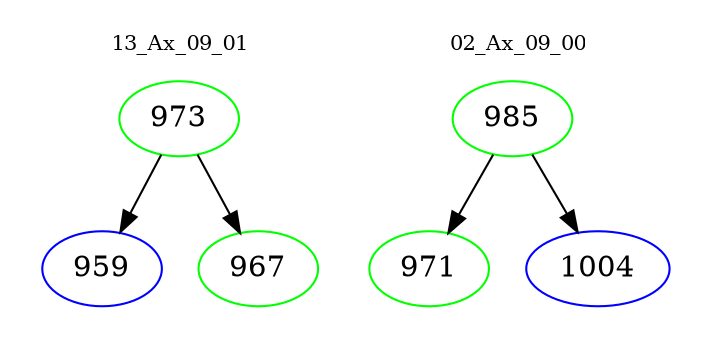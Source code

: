 digraph{
subgraph cluster_0 {
color = white
label = "13_Ax_09_01";
fontsize=10;
T0_973 [label="973", color="green"]
T0_973 -> T0_959 [color="black"]
T0_959 [label="959", color="blue"]
T0_973 -> T0_967 [color="black"]
T0_967 [label="967", color="green"]
}
subgraph cluster_1 {
color = white
label = "02_Ax_09_00";
fontsize=10;
T1_985 [label="985", color="green"]
T1_985 -> T1_971 [color="black"]
T1_971 [label="971", color="green"]
T1_985 -> T1_1004 [color="black"]
T1_1004 [label="1004", color="blue"]
}
}

